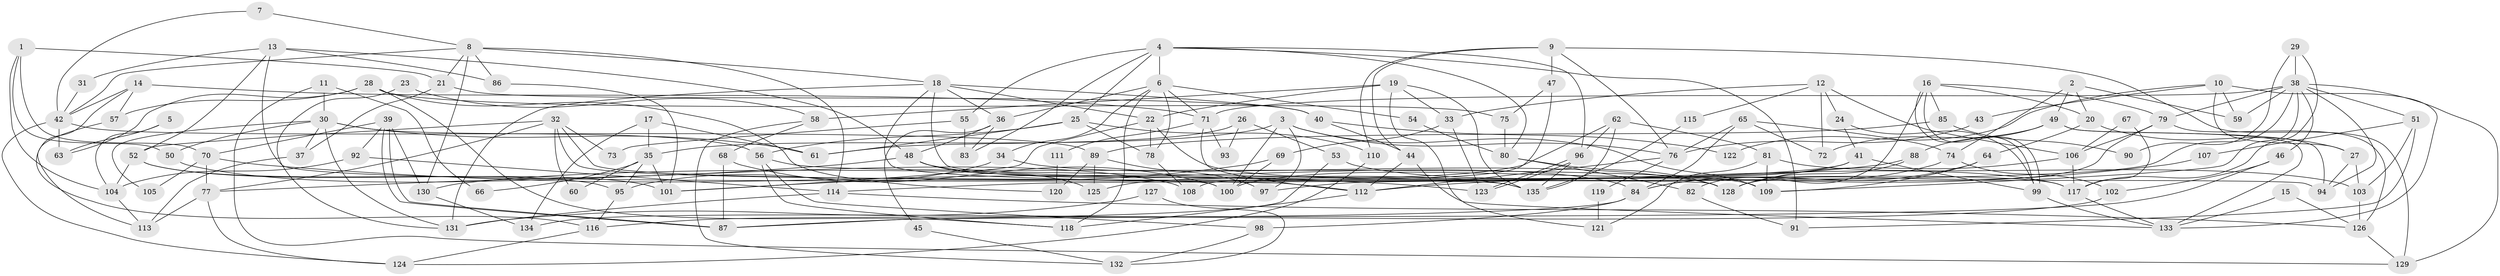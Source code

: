 // Generated by graph-tools (version 1.1) at 2025/51/03/09/25 04:51:23]
// undirected, 135 vertices, 270 edges
graph export_dot {
graph [start="1"]
  node [color=gray90,style=filled];
  1;
  2;
  3;
  4;
  5;
  6;
  7;
  8;
  9;
  10;
  11;
  12;
  13;
  14;
  15;
  16;
  17;
  18;
  19;
  20;
  21;
  22;
  23;
  24;
  25;
  26;
  27;
  28;
  29;
  30;
  31;
  32;
  33;
  34;
  35;
  36;
  37;
  38;
  39;
  40;
  41;
  42;
  43;
  44;
  45;
  46;
  47;
  48;
  49;
  50;
  51;
  52;
  53;
  54;
  55;
  56;
  57;
  58;
  59;
  60;
  61;
  62;
  63;
  64;
  65;
  66;
  67;
  68;
  69;
  70;
  71;
  72;
  73;
  74;
  75;
  76;
  77;
  78;
  79;
  80;
  81;
  82;
  83;
  84;
  85;
  86;
  87;
  88;
  89;
  90;
  91;
  92;
  93;
  94;
  95;
  96;
  97;
  98;
  99;
  100;
  101;
  102;
  103;
  104;
  105;
  106;
  107;
  108;
  109;
  110;
  111;
  112;
  113;
  114;
  115;
  116;
  117;
  118;
  119;
  120;
  121;
  122;
  123;
  124;
  125;
  126;
  127;
  128;
  129;
  130;
  131;
  132;
  133;
  134;
  135;
  1 -- 70;
  1 -- 104;
  1 -- 21;
  1 -- 50;
  2 -- 49;
  2 -- 20;
  2 -- 59;
  2 -- 74;
  3 -- 100;
  3 -- 35;
  3 -- 76;
  3 -- 97;
  3 -- 109;
  4 -- 96;
  4 -- 6;
  4 -- 25;
  4 -- 55;
  4 -- 80;
  4 -- 83;
  4 -- 91;
  5 -- 63;
  5 -- 104;
  6 -- 34;
  6 -- 78;
  6 -- 36;
  6 -- 54;
  6 -- 71;
  6 -- 118;
  7 -- 8;
  7 -- 42;
  8 -- 42;
  8 -- 18;
  8 -- 21;
  8 -- 86;
  8 -- 114;
  8 -- 130;
  9 -- 44;
  9 -- 76;
  9 -- 47;
  9 -- 110;
  9 -- 129;
  10 -- 27;
  10 -- 59;
  10 -- 43;
  10 -- 122;
  10 -- 133;
  11 -- 30;
  11 -- 129;
  11 -- 66;
  12 -- 106;
  12 -- 24;
  12 -- 33;
  12 -- 72;
  12 -- 115;
  13 -- 86;
  13 -- 128;
  13 -- 31;
  13 -- 48;
  13 -- 52;
  14 -- 42;
  14 -- 71;
  14 -- 57;
  14 -- 116;
  15 -- 133;
  15 -- 126;
  16 -- 99;
  16 -- 99;
  16 -- 79;
  16 -- 20;
  16 -- 82;
  16 -- 85;
  17 -- 61;
  17 -- 35;
  17 -- 134;
  18 -- 112;
  18 -- 94;
  18 -- 22;
  18 -- 36;
  18 -- 40;
  18 -- 131;
  19 -- 135;
  19 -- 33;
  19 -- 22;
  19 -- 58;
  19 -- 121;
  20 -- 27;
  20 -- 64;
  21 -- 37;
  21 -- 40;
  22 -- 78;
  22 -- 101;
  22 -- 117;
  23 -- 131;
  23 -- 58;
  24 -- 41;
  24 -- 99;
  25 -- 56;
  25 -- 61;
  25 -- 78;
  25 -- 110;
  26 -- 53;
  26 -- 61;
  26 -- 93;
  27 -- 103;
  27 -- 94;
  28 -- 75;
  28 -- 57;
  28 -- 63;
  28 -- 118;
  28 -- 120;
  29 -- 117;
  29 -- 38;
  29 -- 90;
  30 -- 56;
  30 -- 131;
  30 -- 37;
  30 -- 50;
  30 -- 61;
  30 -- 105;
  31 -- 42;
  32 -- 52;
  32 -- 100;
  32 -- 60;
  32 -- 73;
  32 -- 77;
  32 -- 135;
  33 -- 123;
  33 -- 69;
  34 -- 95;
  34 -- 128;
  35 -- 95;
  35 -- 101;
  35 -- 60;
  35 -- 66;
  36 -- 45;
  36 -- 48;
  36 -- 83;
  37 -- 113;
  38 -- 129;
  38 -- 109;
  38 -- 46;
  38 -- 51;
  38 -- 59;
  38 -- 71;
  38 -- 79;
  38 -- 94;
  38 -- 97;
  39 -- 130;
  39 -- 87;
  39 -- 87;
  39 -- 70;
  39 -- 92;
  40 -- 44;
  40 -- 122;
  41 -- 99;
  41 -- 114;
  41 -- 100;
  42 -- 89;
  42 -- 124;
  42 -- 63;
  43 -- 76;
  44 -- 112;
  44 -- 133;
  45 -- 132;
  46 -- 116;
  46 -- 102;
  47 -- 108;
  47 -- 75;
  48 -- 77;
  48 -- 84;
  48 -- 125;
  48 -- 135;
  49 -- 72;
  49 -- 133;
  49 -- 88;
  49 -- 94;
  50 -- 108;
  51 -- 91;
  51 -- 103;
  51 -- 107;
  52 -- 104;
  52 -- 95;
  52 -- 101;
  53 -- 87;
  53 -- 117;
  54 -- 80;
  55 -- 83;
  55 -- 73;
  56 -- 109;
  56 -- 118;
  56 -- 98;
  57 -- 113;
  58 -- 68;
  58 -- 132;
  62 -- 135;
  62 -- 96;
  62 -- 81;
  62 -- 125;
  64 -- 84;
  64 -- 109;
  65 -- 76;
  65 -- 74;
  65 -- 72;
  65 -- 84;
  67 -- 117;
  67 -- 106;
  68 -- 100;
  68 -- 87;
  69 -- 101;
  69 -- 100;
  70 -- 77;
  70 -- 105;
  70 -- 123;
  71 -- 93;
  71 -- 111;
  71 -- 112;
  74 -- 84;
  74 -- 102;
  75 -- 80;
  76 -- 112;
  76 -- 119;
  77 -- 113;
  77 -- 124;
  78 -- 108;
  79 -- 106;
  79 -- 126;
  79 -- 128;
  80 -- 128;
  80 -- 82;
  81 -- 109;
  81 -- 103;
  81 -- 121;
  82 -- 91;
  84 -- 87;
  84 -- 98;
  85 -- 89;
  85 -- 90;
  86 -- 101;
  88 -- 130;
  88 -- 128;
  89 -- 97;
  89 -- 125;
  89 -- 120;
  92 -- 114;
  92 -- 104;
  95 -- 116;
  96 -- 123;
  96 -- 123;
  96 -- 135;
  98 -- 132;
  99 -- 133;
  102 -- 134;
  103 -- 126;
  104 -- 113;
  106 -- 117;
  106 -- 128;
  107 -- 112;
  110 -- 124;
  111 -- 120;
  112 -- 118;
  114 -- 126;
  114 -- 131;
  115 -- 135;
  116 -- 124;
  117 -- 133;
  119 -- 121;
  126 -- 129;
  127 -- 131;
  127 -- 132;
  130 -- 134;
}

